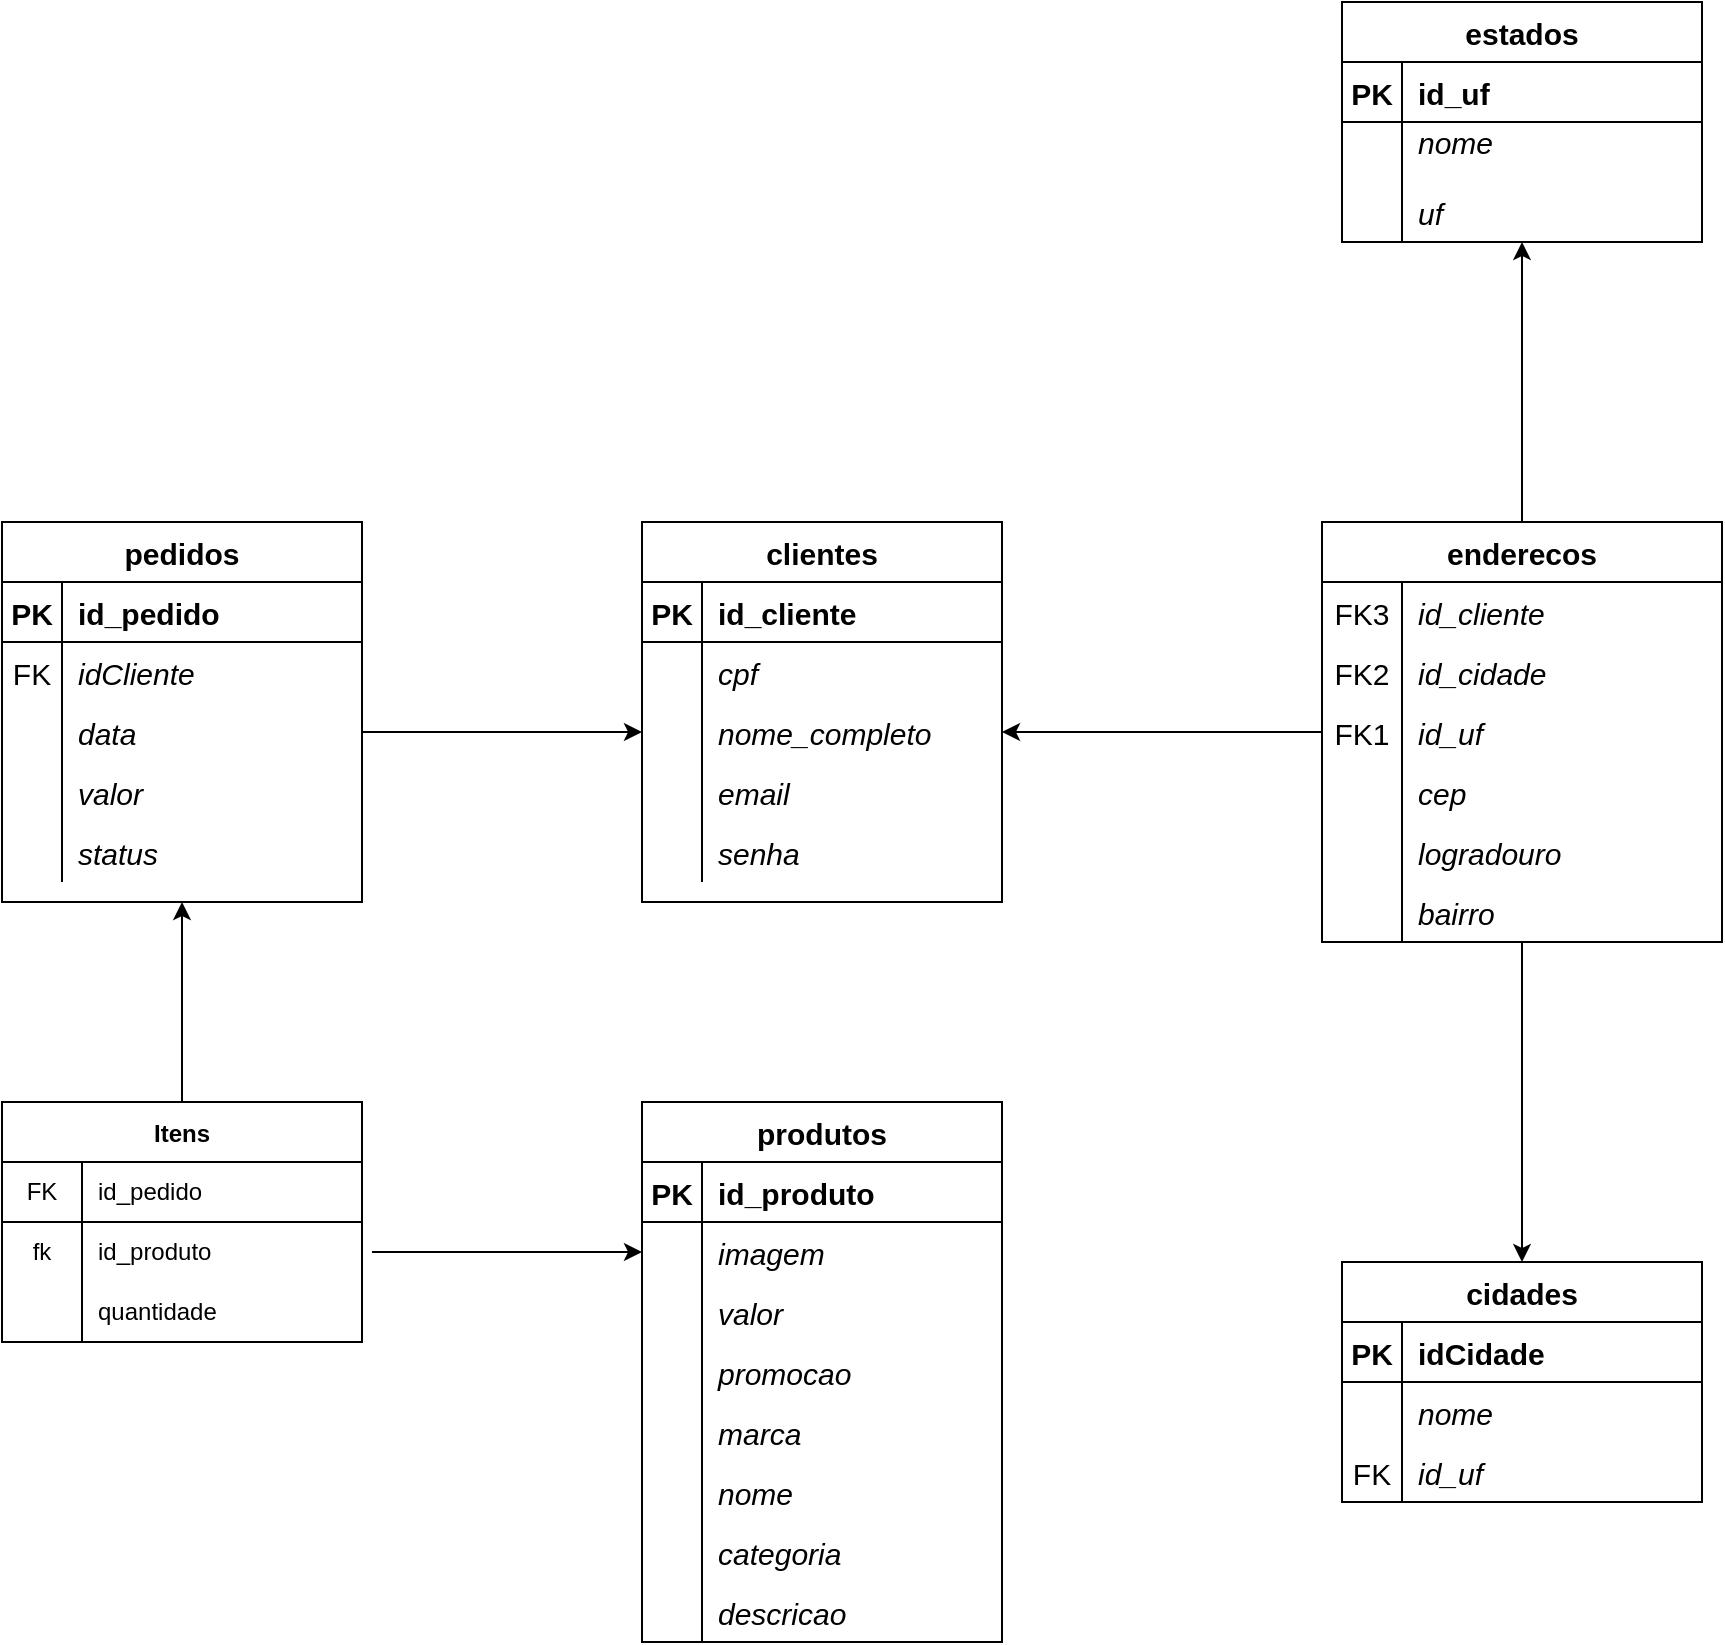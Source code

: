<mxfile version="15.7.0" type="device"><diagram id="1cuwCjvPOp7W_ReC7ont" name="Page-1"><mxGraphModel dx="1422" dy="705" grid="1" gridSize="10" guides="1" tooltips="1" connect="1" arrows="1" fold="1" page="1" pageScale="1" pageWidth="1169" pageHeight="827" math="0" shadow="0"><root><mxCell id="0"/><mxCell id="1" parent="0"/><mxCell id="TSPPrujfKe_upHhjYZ7Q-1" value="clientes" style="shape=table;startSize=30;container=1;collapsible=1;childLayout=tableLayout;fixedRows=1;rowLines=0;fontStyle=1;align=center;resizeLast=1;fontSize=15;" parent="1" vertex="1"><mxGeometry x="520" y="260" width="180" height="190" as="geometry"/></mxCell><mxCell id="TSPPrujfKe_upHhjYZ7Q-2" value="" style="shape=partialRectangle;collapsible=0;dropTarget=0;pointerEvents=0;fillColor=none;top=0;left=0;bottom=1;right=0;points=[[0,0.5],[1,0.5]];portConstraint=eastwest;fontSize=15;fontStyle=1" parent="TSPPrujfKe_upHhjYZ7Q-1" vertex="1"><mxGeometry y="30" width="180" height="30" as="geometry"/></mxCell><mxCell id="TSPPrujfKe_upHhjYZ7Q-3" value="PK" style="shape=partialRectangle;connectable=0;fillColor=none;top=0;left=0;bottom=0;right=0;fontStyle=1;overflow=hidden;fontSize=15;" parent="TSPPrujfKe_upHhjYZ7Q-2" vertex="1"><mxGeometry width="30" height="30" as="geometry"><mxRectangle width="30" height="30" as="alternateBounds"/></mxGeometry></mxCell><mxCell id="TSPPrujfKe_upHhjYZ7Q-4" value="id_cliente" style="shape=partialRectangle;connectable=0;fillColor=none;top=0;left=0;bottom=0;right=0;align=left;spacingLeft=6;fontStyle=1;overflow=hidden;fontSize=15;" parent="TSPPrujfKe_upHhjYZ7Q-2" vertex="1"><mxGeometry x="30" width="150" height="30" as="geometry"><mxRectangle width="150" height="30" as="alternateBounds"/></mxGeometry></mxCell><mxCell id="TSPPrujfKe_upHhjYZ7Q-5" value="" style="shape=partialRectangle;collapsible=0;dropTarget=0;pointerEvents=0;fillColor=none;top=0;left=0;bottom=0;right=0;points=[[0,0.5],[1,0.5]];portConstraint=eastwest;fontSize=15;fontStyle=1" parent="TSPPrujfKe_upHhjYZ7Q-1" vertex="1"><mxGeometry y="60" width="180" height="30" as="geometry"/></mxCell><mxCell id="TSPPrujfKe_upHhjYZ7Q-6" value="" style="shape=partialRectangle;connectable=0;fillColor=none;top=0;left=0;bottom=0;right=0;editable=1;overflow=hidden;fontSize=15;fontStyle=1" parent="TSPPrujfKe_upHhjYZ7Q-5" vertex="1"><mxGeometry width="30" height="30" as="geometry"><mxRectangle width="30" height="30" as="alternateBounds"/></mxGeometry></mxCell><mxCell id="TSPPrujfKe_upHhjYZ7Q-7" value="cpf" style="shape=partialRectangle;connectable=0;fillColor=none;top=0;left=0;bottom=0;right=0;align=left;spacingLeft=6;overflow=hidden;fontSize=15;fontStyle=2" parent="TSPPrujfKe_upHhjYZ7Q-5" vertex="1"><mxGeometry x="30" width="150" height="30" as="geometry"><mxRectangle width="150" height="30" as="alternateBounds"/></mxGeometry></mxCell><mxCell id="TSPPrujfKe_upHhjYZ7Q-8" value="" style="shape=partialRectangle;collapsible=0;dropTarget=0;pointerEvents=0;fillColor=none;top=0;left=0;bottom=0;right=0;points=[[0,0.5],[1,0.5]];portConstraint=eastwest;fontSize=15;fontStyle=1" parent="TSPPrujfKe_upHhjYZ7Q-1" vertex="1"><mxGeometry y="90" width="180" height="30" as="geometry"/></mxCell><mxCell id="TSPPrujfKe_upHhjYZ7Q-9" value="" style="shape=partialRectangle;connectable=0;fillColor=none;top=0;left=0;bottom=0;right=0;editable=1;overflow=hidden;fontSize=15;fontStyle=1" parent="TSPPrujfKe_upHhjYZ7Q-8" vertex="1"><mxGeometry width="30" height="30" as="geometry"><mxRectangle width="30" height="30" as="alternateBounds"/></mxGeometry></mxCell><mxCell id="TSPPrujfKe_upHhjYZ7Q-10" value="nome_completo" style="shape=partialRectangle;connectable=0;fillColor=none;top=0;left=0;bottom=0;right=0;align=left;spacingLeft=6;overflow=hidden;fontSize=15;fontStyle=2" parent="TSPPrujfKe_upHhjYZ7Q-8" vertex="1"><mxGeometry x="30" width="150" height="30" as="geometry"><mxRectangle width="150" height="30" as="alternateBounds"/></mxGeometry></mxCell><mxCell id="TSPPrujfKe_upHhjYZ7Q-11" value="" style="shape=partialRectangle;collapsible=0;dropTarget=0;pointerEvents=0;fillColor=none;top=0;left=0;bottom=0;right=0;points=[[0,0.5],[1,0.5]];portConstraint=eastwest;fontSize=15;fontStyle=1" parent="TSPPrujfKe_upHhjYZ7Q-1" vertex="1"><mxGeometry y="120" width="180" height="30" as="geometry"/></mxCell><mxCell id="TSPPrujfKe_upHhjYZ7Q-12" value="" style="shape=partialRectangle;connectable=0;fillColor=none;top=0;left=0;bottom=0;right=0;editable=1;overflow=hidden;fontSize=15;fontStyle=1" parent="TSPPrujfKe_upHhjYZ7Q-11" vertex="1"><mxGeometry width="30" height="30" as="geometry"><mxRectangle width="30" height="30" as="alternateBounds"/></mxGeometry></mxCell><mxCell id="TSPPrujfKe_upHhjYZ7Q-13" value="email" style="shape=partialRectangle;connectable=0;fillColor=none;top=0;left=0;bottom=0;right=0;align=left;spacingLeft=6;overflow=hidden;fontSize=15;fontStyle=2" parent="TSPPrujfKe_upHhjYZ7Q-11" vertex="1"><mxGeometry x="30" width="150" height="30" as="geometry"><mxRectangle width="150" height="30" as="alternateBounds"/></mxGeometry></mxCell><mxCell id="TSPPrujfKe_upHhjYZ7Q-14" value="" style="shape=partialRectangle;collapsible=0;dropTarget=0;pointerEvents=0;fillColor=none;top=0;left=0;bottom=0;right=0;points=[[0,0.5],[1,0.5]];portConstraint=eastwest;fontSize=15;fontStyle=1" parent="TSPPrujfKe_upHhjYZ7Q-1" vertex="1"><mxGeometry y="150" width="180" height="30" as="geometry"/></mxCell><mxCell id="TSPPrujfKe_upHhjYZ7Q-15" value="" style="shape=partialRectangle;connectable=0;fillColor=none;top=0;left=0;bottom=0;right=0;editable=1;overflow=hidden;fontSize=15;fontStyle=1" parent="TSPPrujfKe_upHhjYZ7Q-14" vertex="1"><mxGeometry width="30" height="30" as="geometry"><mxRectangle width="30" height="30" as="alternateBounds"/></mxGeometry></mxCell><mxCell id="TSPPrujfKe_upHhjYZ7Q-16" value="senha" style="shape=partialRectangle;connectable=0;fillColor=none;top=0;left=0;bottom=0;right=0;align=left;spacingLeft=6;overflow=hidden;fontSize=15;fontStyle=2" parent="TSPPrujfKe_upHhjYZ7Q-14" vertex="1"><mxGeometry x="30" width="150" height="30" as="geometry"><mxRectangle width="150" height="30" as="alternateBounds"/></mxGeometry></mxCell><mxCell id="TSPPrujfKe_upHhjYZ7Q-20" value="enderecos" style="shape=table;startSize=30;container=1;collapsible=1;childLayout=tableLayout;fixedRows=1;rowLines=0;fontStyle=1;align=center;resizeLast=1;fontSize=15;" parent="1" vertex="1"><mxGeometry x="860" y="260" width="200" height="210" as="geometry"/></mxCell><mxCell id="TSPPrujfKe_upHhjYZ7Q-24" value="" style="shape=partialRectangle;collapsible=0;dropTarget=0;pointerEvents=0;fillColor=none;top=0;left=0;bottom=0;right=0;points=[[0,0.5],[1,0.5]];portConstraint=eastwest;fontSize=15;" parent="TSPPrujfKe_upHhjYZ7Q-20" vertex="1"><mxGeometry y="30" width="200" height="30" as="geometry"/></mxCell><mxCell id="TSPPrujfKe_upHhjYZ7Q-25" value="FK3" style="shape=partialRectangle;connectable=0;fillColor=none;top=0;left=0;bottom=0;right=0;editable=1;overflow=hidden;fontSize=15;" parent="TSPPrujfKe_upHhjYZ7Q-24" vertex="1"><mxGeometry width="40" height="30" as="geometry"><mxRectangle width="40" height="30" as="alternateBounds"/></mxGeometry></mxCell><mxCell id="TSPPrujfKe_upHhjYZ7Q-26" value="id_cliente" style="shape=partialRectangle;connectable=0;fillColor=none;top=0;left=0;bottom=0;right=0;align=left;spacingLeft=6;overflow=hidden;fontSize=15;fontStyle=2" parent="TSPPrujfKe_upHhjYZ7Q-24" vertex="1"><mxGeometry x="40" width="160" height="30" as="geometry"><mxRectangle width="160" height="30" as="alternateBounds"/></mxGeometry></mxCell><mxCell id="TSPPrujfKe_upHhjYZ7Q-27" value="" style="shape=partialRectangle;collapsible=0;dropTarget=0;pointerEvents=0;fillColor=none;top=0;left=0;bottom=0;right=0;points=[[0,0.5],[1,0.5]];portConstraint=eastwest;fontSize=15;" parent="TSPPrujfKe_upHhjYZ7Q-20" vertex="1"><mxGeometry y="60" width="200" height="30" as="geometry"/></mxCell><mxCell id="TSPPrujfKe_upHhjYZ7Q-28" value="FK2" style="shape=partialRectangle;connectable=0;fillColor=none;top=0;left=0;bottom=0;right=0;editable=1;overflow=hidden;fontSize=15;" parent="TSPPrujfKe_upHhjYZ7Q-27" vertex="1"><mxGeometry width="40" height="30" as="geometry"><mxRectangle width="40" height="30" as="alternateBounds"/></mxGeometry></mxCell><mxCell id="TSPPrujfKe_upHhjYZ7Q-29" value="id_cidade" style="shape=partialRectangle;connectable=0;fillColor=none;top=0;left=0;bottom=0;right=0;align=left;spacingLeft=6;overflow=hidden;fontSize=15;fontStyle=2" parent="TSPPrujfKe_upHhjYZ7Q-27" vertex="1"><mxGeometry x="40" width="160" height="30" as="geometry"><mxRectangle width="160" height="30" as="alternateBounds"/></mxGeometry></mxCell><mxCell id="TSPPrujfKe_upHhjYZ7Q-30" value="" style="shape=partialRectangle;collapsible=0;dropTarget=0;pointerEvents=0;fillColor=none;top=0;left=0;bottom=0;right=0;points=[[0,0.5],[1,0.5]];portConstraint=eastwest;fontSize=15;" parent="TSPPrujfKe_upHhjYZ7Q-20" vertex="1"><mxGeometry y="90" width="200" height="30" as="geometry"/></mxCell><mxCell id="TSPPrujfKe_upHhjYZ7Q-31" value="FK1" style="shape=partialRectangle;connectable=0;fillColor=none;top=0;left=0;bottom=0;right=0;editable=1;overflow=hidden;fontSize=15;" parent="TSPPrujfKe_upHhjYZ7Q-30" vertex="1"><mxGeometry width="40" height="30" as="geometry"><mxRectangle width="40" height="30" as="alternateBounds"/></mxGeometry></mxCell><mxCell id="TSPPrujfKe_upHhjYZ7Q-32" value="id_uf" style="shape=partialRectangle;connectable=0;fillColor=none;top=0;left=0;bottom=0;right=0;align=left;spacingLeft=6;overflow=hidden;fontSize=15;fontStyle=2" parent="TSPPrujfKe_upHhjYZ7Q-30" vertex="1"><mxGeometry x="40" width="160" height="30" as="geometry"><mxRectangle width="160" height="30" as="alternateBounds"/></mxGeometry></mxCell><mxCell id="TSPPrujfKe_upHhjYZ7Q-33" value="" style="shape=partialRectangle;collapsible=0;dropTarget=0;pointerEvents=0;fillColor=none;top=0;left=0;bottom=0;right=0;points=[[0,0.5],[1,0.5]];portConstraint=eastwest;fontSize=15;" parent="TSPPrujfKe_upHhjYZ7Q-20" vertex="1"><mxGeometry y="120" width="200" height="30" as="geometry"/></mxCell><mxCell id="TSPPrujfKe_upHhjYZ7Q-34" value="" style="shape=partialRectangle;connectable=0;fillColor=none;top=0;left=0;bottom=0;right=0;editable=1;overflow=hidden;fontSize=15;" parent="TSPPrujfKe_upHhjYZ7Q-33" vertex="1"><mxGeometry width="40" height="30" as="geometry"><mxRectangle width="40" height="30" as="alternateBounds"/></mxGeometry></mxCell><mxCell id="TSPPrujfKe_upHhjYZ7Q-35" value="cep" style="shape=partialRectangle;connectable=0;fillColor=none;top=0;left=0;bottom=0;right=0;align=left;spacingLeft=6;overflow=hidden;fontSize=15;fontStyle=2" parent="TSPPrujfKe_upHhjYZ7Q-33" vertex="1"><mxGeometry x="40" width="160" height="30" as="geometry"><mxRectangle width="160" height="30" as="alternateBounds"/></mxGeometry></mxCell><mxCell id="TSPPrujfKe_upHhjYZ7Q-36" value="" style="shape=partialRectangle;collapsible=0;dropTarget=0;pointerEvents=0;fillColor=none;top=0;left=0;bottom=0;right=0;points=[[0,0.5],[1,0.5]];portConstraint=eastwest;fontSize=15;" parent="TSPPrujfKe_upHhjYZ7Q-20" vertex="1"><mxGeometry y="150" width="200" height="30" as="geometry"/></mxCell><mxCell id="TSPPrujfKe_upHhjYZ7Q-37" value="" style="shape=partialRectangle;connectable=0;fillColor=none;top=0;left=0;bottom=0;right=0;editable=1;overflow=hidden;fontSize=15;" parent="TSPPrujfKe_upHhjYZ7Q-36" vertex="1"><mxGeometry width="40" height="30" as="geometry"><mxRectangle width="40" height="30" as="alternateBounds"/></mxGeometry></mxCell><mxCell id="TSPPrujfKe_upHhjYZ7Q-38" value="logradouro" style="shape=partialRectangle;connectable=0;fillColor=none;top=0;left=0;bottom=0;right=0;align=left;spacingLeft=6;overflow=hidden;fontSize=15;fontStyle=2" parent="TSPPrujfKe_upHhjYZ7Q-36" vertex="1"><mxGeometry x="40" width="160" height="30" as="geometry"><mxRectangle width="160" height="30" as="alternateBounds"/></mxGeometry></mxCell><mxCell id="TSPPrujfKe_upHhjYZ7Q-21" value="" style="shape=partialRectangle;collapsible=0;dropTarget=0;pointerEvents=0;fillColor=none;top=0;left=0;bottom=1;right=0;points=[[0,0.5],[1,0.5]];portConstraint=eastwest;fontSize=15;" parent="TSPPrujfKe_upHhjYZ7Q-20" vertex="1"><mxGeometry y="180" width="200" height="30" as="geometry"/></mxCell><mxCell id="TSPPrujfKe_upHhjYZ7Q-22" value="" style="shape=partialRectangle;connectable=0;fillColor=none;top=0;left=0;bottom=0;right=0;fontStyle=1;overflow=hidden;fontSize=15;" parent="TSPPrujfKe_upHhjYZ7Q-21" vertex="1"><mxGeometry width="40" height="30" as="geometry"><mxRectangle width="40" height="30" as="alternateBounds"/></mxGeometry></mxCell><mxCell id="TSPPrujfKe_upHhjYZ7Q-23" value="bairro" style="shape=partialRectangle;connectable=0;fillColor=none;top=0;left=0;bottom=0;right=0;align=left;spacingLeft=6;fontStyle=2;overflow=hidden;fontSize=15;" parent="TSPPrujfKe_upHhjYZ7Q-21" vertex="1"><mxGeometry x="40" width="160" height="30" as="geometry"><mxRectangle width="160" height="30" as="alternateBounds"/></mxGeometry></mxCell><mxCell id="TSPPrujfKe_upHhjYZ7Q-42" value="estados" style="shape=table;startSize=30;container=1;collapsible=1;childLayout=tableLayout;fixedRows=1;rowLines=0;fontStyle=1;align=center;resizeLast=1;fontSize=15;" parent="1" vertex="1"><mxGeometry x="870" width="180" height="120" as="geometry"/></mxCell><mxCell id="TSPPrujfKe_upHhjYZ7Q-43" value="" style="shape=partialRectangle;collapsible=0;dropTarget=0;pointerEvents=0;fillColor=none;top=0;left=0;bottom=1;right=0;points=[[0,0.5],[1,0.5]];portConstraint=eastwest;fontSize=15;" parent="TSPPrujfKe_upHhjYZ7Q-42" vertex="1"><mxGeometry y="30" width="180" height="30" as="geometry"/></mxCell><mxCell id="TSPPrujfKe_upHhjYZ7Q-44" value="PK" style="shape=partialRectangle;connectable=0;fillColor=none;top=0;left=0;bottom=0;right=0;fontStyle=1;overflow=hidden;fontSize=15;" parent="TSPPrujfKe_upHhjYZ7Q-43" vertex="1"><mxGeometry width="30" height="30" as="geometry"><mxRectangle width="30" height="30" as="alternateBounds"/></mxGeometry></mxCell><mxCell id="TSPPrujfKe_upHhjYZ7Q-45" value="id_uf    " style="shape=partialRectangle;connectable=0;fillColor=none;top=0;left=0;bottom=0;right=0;align=left;spacingLeft=6;fontStyle=1;overflow=hidden;fontSize=15;" parent="TSPPrujfKe_upHhjYZ7Q-43" vertex="1"><mxGeometry x="30" width="150" height="30" as="geometry"><mxRectangle width="150" height="30" as="alternateBounds"/></mxGeometry></mxCell><mxCell id="TSPPrujfKe_upHhjYZ7Q-46" value="" style="shape=partialRectangle;collapsible=0;dropTarget=0;pointerEvents=0;fillColor=none;top=0;left=0;bottom=0;right=0;points=[[0,0.5],[1,0.5]];portConstraint=eastwest;fontSize=15;" parent="TSPPrujfKe_upHhjYZ7Q-42" vertex="1"><mxGeometry y="60" width="180" height="30" as="geometry"/></mxCell><mxCell id="TSPPrujfKe_upHhjYZ7Q-47" value="" style="shape=partialRectangle;connectable=0;fillColor=none;top=0;left=0;bottom=0;right=0;editable=1;overflow=hidden;fontSize=15;" parent="TSPPrujfKe_upHhjYZ7Q-46" vertex="1"><mxGeometry width="30" height="30" as="geometry"><mxRectangle width="30" height="30" as="alternateBounds"/></mxGeometry></mxCell><mxCell id="TSPPrujfKe_upHhjYZ7Q-48" value="nome&#10;" style="shape=partialRectangle;connectable=0;fillColor=none;top=0;left=0;bottom=0;right=0;align=left;spacingLeft=6;overflow=hidden;fontSize=15;fontStyle=2" parent="TSPPrujfKe_upHhjYZ7Q-46" vertex="1"><mxGeometry x="30" width="150" height="30" as="geometry"><mxRectangle width="150" height="30" as="alternateBounds"/></mxGeometry></mxCell><mxCell id="iXOl1M4e0W3HrxTqUway-21" value="" style="shape=partialRectangle;collapsible=0;dropTarget=0;pointerEvents=0;fillColor=none;top=0;left=0;bottom=0;right=0;points=[[0,0.5],[1,0.5]];portConstraint=eastwest;fontSize=15;" parent="TSPPrujfKe_upHhjYZ7Q-42" vertex="1"><mxGeometry y="90" width="180" height="30" as="geometry"/></mxCell><mxCell id="iXOl1M4e0W3HrxTqUway-22" value="" style="shape=partialRectangle;connectable=0;fillColor=none;top=0;left=0;bottom=0;right=0;editable=1;overflow=hidden;fontSize=15;" parent="iXOl1M4e0W3HrxTqUway-21" vertex="1"><mxGeometry width="30" height="30" as="geometry"><mxRectangle width="30" height="30" as="alternateBounds"/></mxGeometry></mxCell><mxCell id="iXOl1M4e0W3HrxTqUway-23" value="uf" style="shape=partialRectangle;connectable=0;fillColor=none;top=0;left=0;bottom=0;right=0;align=left;spacingLeft=6;overflow=hidden;fontSize=15;fontStyle=2" parent="iXOl1M4e0W3HrxTqUway-21" vertex="1"><mxGeometry x="30" width="150" height="30" as="geometry"><mxRectangle width="150" height="30" as="alternateBounds"/></mxGeometry></mxCell><mxCell id="TSPPrujfKe_upHhjYZ7Q-55" value="cidades" style="shape=table;startSize=30;container=1;collapsible=1;childLayout=tableLayout;fixedRows=1;rowLines=0;fontStyle=1;align=center;resizeLast=1;fontSize=15;" parent="1" vertex="1"><mxGeometry x="870" y="630" width="180" height="120" as="geometry"/></mxCell><mxCell id="TSPPrujfKe_upHhjYZ7Q-56" value="" style="shape=partialRectangle;collapsible=0;dropTarget=0;pointerEvents=0;fillColor=none;top=0;left=0;bottom=1;right=0;points=[[0,0.5],[1,0.5]];portConstraint=eastwest;fontSize=15;" parent="TSPPrujfKe_upHhjYZ7Q-55" vertex="1"><mxGeometry y="30" width="180" height="30" as="geometry"/></mxCell><mxCell id="TSPPrujfKe_upHhjYZ7Q-57" value="PK" style="shape=partialRectangle;connectable=0;fillColor=none;top=0;left=0;bottom=0;right=0;fontStyle=1;overflow=hidden;fontSize=15;" parent="TSPPrujfKe_upHhjYZ7Q-56" vertex="1"><mxGeometry width="30" height="30" as="geometry"><mxRectangle width="30" height="30" as="alternateBounds"/></mxGeometry></mxCell><mxCell id="TSPPrujfKe_upHhjYZ7Q-58" value="idCidade" style="shape=partialRectangle;connectable=0;fillColor=none;top=0;left=0;bottom=0;right=0;align=left;spacingLeft=6;fontStyle=1;overflow=hidden;fontSize=15;" parent="TSPPrujfKe_upHhjYZ7Q-56" vertex="1"><mxGeometry x="30" width="150" height="30" as="geometry"><mxRectangle width="150" height="30" as="alternateBounds"/></mxGeometry></mxCell><mxCell id="TSPPrujfKe_upHhjYZ7Q-59" value="" style="shape=partialRectangle;collapsible=0;dropTarget=0;pointerEvents=0;fillColor=none;top=0;left=0;bottom=0;right=0;points=[[0,0.5],[1,0.5]];portConstraint=eastwest;fontSize=15;" parent="TSPPrujfKe_upHhjYZ7Q-55" vertex="1"><mxGeometry y="60" width="180" height="30" as="geometry"/></mxCell><mxCell id="TSPPrujfKe_upHhjYZ7Q-60" value="" style="shape=partialRectangle;connectable=0;fillColor=none;top=0;left=0;bottom=0;right=0;editable=1;overflow=hidden;fontSize=15;" parent="TSPPrujfKe_upHhjYZ7Q-59" vertex="1"><mxGeometry width="30" height="30" as="geometry"><mxRectangle width="30" height="30" as="alternateBounds"/></mxGeometry></mxCell><mxCell id="TSPPrujfKe_upHhjYZ7Q-61" value="nome" style="shape=partialRectangle;connectable=0;fillColor=none;top=0;left=0;bottom=0;right=0;align=left;spacingLeft=6;overflow=hidden;fontSize=15;fontStyle=2" parent="TSPPrujfKe_upHhjYZ7Q-59" vertex="1"><mxGeometry x="30" width="150" height="30" as="geometry"><mxRectangle width="150" height="30" as="alternateBounds"/></mxGeometry></mxCell><mxCell id="iXOl1M4e0W3HrxTqUway-33" value="" style="shape=partialRectangle;collapsible=0;dropTarget=0;pointerEvents=0;fillColor=none;top=0;left=0;bottom=0;right=0;points=[[0,0.5],[1,0.5]];portConstraint=eastwest;fontSize=15;" parent="TSPPrujfKe_upHhjYZ7Q-55" vertex="1"><mxGeometry y="90" width="180" height="30" as="geometry"/></mxCell><mxCell id="iXOl1M4e0W3HrxTqUway-34" value="FK" style="shape=partialRectangle;connectable=0;fillColor=none;top=0;left=0;bottom=0;right=0;editable=1;overflow=hidden;fontSize=15;" parent="iXOl1M4e0W3HrxTqUway-33" vertex="1"><mxGeometry width="30" height="30" as="geometry"><mxRectangle width="30" height="30" as="alternateBounds"/></mxGeometry></mxCell><mxCell id="iXOl1M4e0W3HrxTqUway-35" value="id_uf" style="shape=partialRectangle;connectable=0;fillColor=none;top=0;left=0;bottom=0;right=0;align=left;spacingLeft=6;overflow=hidden;fontSize=15;fontStyle=2" parent="iXOl1M4e0W3HrxTqUway-33" vertex="1"><mxGeometry x="30" width="150" height="30" as="geometry"><mxRectangle width="150" height="30" as="alternateBounds"/></mxGeometry></mxCell><mxCell id="TSPPrujfKe_upHhjYZ7Q-70" value="pedidos" style="shape=table;startSize=30;container=1;collapsible=1;childLayout=tableLayout;fixedRows=1;rowLines=0;fontStyle=1;align=center;resizeLast=1;fontSize=15;" parent="1" vertex="1"><mxGeometry x="200" y="260" width="180" height="190" as="geometry"/></mxCell><mxCell id="TSPPrujfKe_upHhjYZ7Q-71" value="" style="shape=partialRectangle;collapsible=0;dropTarget=0;pointerEvents=0;fillColor=none;top=0;left=0;bottom=1;right=0;points=[[0,0.5],[1,0.5]];portConstraint=eastwest;fontSize=15;" parent="TSPPrujfKe_upHhjYZ7Q-70" vertex="1"><mxGeometry y="30" width="180" height="30" as="geometry"/></mxCell><mxCell id="TSPPrujfKe_upHhjYZ7Q-72" value="PK" style="shape=partialRectangle;connectable=0;fillColor=none;top=0;left=0;bottom=0;right=0;fontStyle=1;overflow=hidden;fontSize=15;" parent="TSPPrujfKe_upHhjYZ7Q-71" vertex="1"><mxGeometry width="30" height="30" as="geometry"><mxRectangle width="30" height="30" as="alternateBounds"/></mxGeometry></mxCell><mxCell id="TSPPrujfKe_upHhjYZ7Q-73" value="id_pedido" style="shape=partialRectangle;connectable=0;fillColor=none;top=0;left=0;bottom=0;right=0;align=left;spacingLeft=6;fontStyle=1;overflow=hidden;fontSize=15;" parent="TSPPrujfKe_upHhjYZ7Q-71" vertex="1"><mxGeometry x="30" width="150" height="30" as="geometry"><mxRectangle width="150" height="30" as="alternateBounds"/></mxGeometry></mxCell><mxCell id="TSPPrujfKe_upHhjYZ7Q-74" value="" style="shape=partialRectangle;collapsible=0;dropTarget=0;pointerEvents=0;fillColor=none;top=0;left=0;bottom=0;right=0;points=[[0,0.5],[1,0.5]];portConstraint=eastwest;fontSize=15;" parent="TSPPrujfKe_upHhjYZ7Q-70" vertex="1"><mxGeometry y="60" width="180" height="30" as="geometry"/></mxCell><mxCell id="TSPPrujfKe_upHhjYZ7Q-75" value="FK" style="shape=partialRectangle;connectable=0;fillColor=none;top=0;left=0;bottom=0;right=0;editable=1;overflow=hidden;fontSize=15;" parent="TSPPrujfKe_upHhjYZ7Q-74" vertex="1"><mxGeometry width="30" height="30" as="geometry"><mxRectangle width="30" height="30" as="alternateBounds"/></mxGeometry></mxCell><mxCell id="TSPPrujfKe_upHhjYZ7Q-76" value="idCliente" style="shape=partialRectangle;connectable=0;fillColor=none;top=0;left=0;bottom=0;right=0;align=left;spacingLeft=6;overflow=hidden;fontSize=15;fontStyle=2" parent="TSPPrujfKe_upHhjYZ7Q-74" vertex="1"><mxGeometry x="30" width="150" height="30" as="geometry"><mxRectangle width="150" height="30" as="alternateBounds"/></mxGeometry></mxCell><mxCell id="TSPPrujfKe_upHhjYZ7Q-80" value="" style="shape=partialRectangle;collapsible=0;dropTarget=0;pointerEvents=0;fillColor=none;top=0;left=0;bottom=0;right=0;points=[[0,0.5],[1,0.5]];portConstraint=eastwest;fontSize=15;" parent="TSPPrujfKe_upHhjYZ7Q-70" vertex="1"><mxGeometry y="90" width="180" height="30" as="geometry"/></mxCell><mxCell id="TSPPrujfKe_upHhjYZ7Q-81" value="" style="shape=partialRectangle;connectable=0;fillColor=none;top=0;left=0;bottom=0;right=0;editable=1;overflow=hidden;fontSize=15;" parent="TSPPrujfKe_upHhjYZ7Q-80" vertex="1"><mxGeometry width="30" height="30" as="geometry"><mxRectangle width="30" height="30" as="alternateBounds"/></mxGeometry></mxCell><mxCell id="TSPPrujfKe_upHhjYZ7Q-82" value="data" style="shape=partialRectangle;connectable=0;fillColor=none;top=0;left=0;bottom=0;right=0;align=left;spacingLeft=6;overflow=hidden;fontSize=15;fontStyle=2" parent="TSPPrujfKe_upHhjYZ7Q-80" vertex="1"><mxGeometry x="30" width="150" height="30" as="geometry"><mxRectangle width="150" height="30" as="alternateBounds"/></mxGeometry></mxCell><mxCell id="TSPPrujfKe_upHhjYZ7Q-83" value="" style="shape=partialRectangle;collapsible=0;dropTarget=0;pointerEvents=0;fillColor=none;top=0;left=0;bottom=0;right=0;points=[[0,0.5],[1,0.5]];portConstraint=eastwest;fontSize=15;" parent="TSPPrujfKe_upHhjYZ7Q-70" vertex="1"><mxGeometry y="120" width="180" height="30" as="geometry"/></mxCell><mxCell id="TSPPrujfKe_upHhjYZ7Q-84" value="" style="shape=partialRectangle;connectable=0;fillColor=none;top=0;left=0;bottom=0;right=0;editable=1;overflow=hidden;fontSize=15;" parent="TSPPrujfKe_upHhjYZ7Q-83" vertex="1"><mxGeometry width="30" height="30" as="geometry"><mxRectangle width="30" height="30" as="alternateBounds"/></mxGeometry></mxCell><mxCell id="TSPPrujfKe_upHhjYZ7Q-85" value="valor" style="shape=partialRectangle;connectable=0;fillColor=none;top=0;left=0;bottom=0;right=0;align=left;spacingLeft=6;overflow=hidden;fontSize=15;fontStyle=2" parent="TSPPrujfKe_upHhjYZ7Q-83" vertex="1"><mxGeometry x="30" width="150" height="30" as="geometry"><mxRectangle width="150" height="30" as="alternateBounds"/></mxGeometry></mxCell><mxCell id="TSPPrujfKe_upHhjYZ7Q-77" value="" style="shape=partialRectangle;collapsible=0;dropTarget=0;pointerEvents=0;fillColor=none;top=0;left=0;bottom=0;right=0;points=[[0,0.5],[1,0.5]];portConstraint=eastwest;fontSize=15;" parent="TSPPrujfKe_upHhjYZ7Q-70" vertex="1"><mxGeometry y="150" width="180" height="30" as="geometry"/></mxCell><mxCell id="TSPPrujfKe_upHhjYZ7Q-78" value="" style="shape=partialRectangle;connectable=0;fillColor=none;top=0;left=0;bottom=0;right=0;editable=1;overflow=hidden;fontSize=15;" parent="TSPPrujfKe_upHhjYZ7Q-77" vertex="1"><mxGeometry width="30" height="30" as="geometry"><mxRectangle width="30" height="30" as="alternateBounds"/></mxGeometry></mxCell><mxCell id="TSPPrujfKe_upHhjYZ7Q-79" value="status" style="shape=partialRectangle;connectable=0;fillColor=none;top=0;left=0;bottom=0;right=0;align=left;spacingLeft=6;overflow=hidden;fontSize=15;fontStyle=2" parent="TSPPrujfKe_upHhjYZ7Q-77" vertex="1"><mxGeometry x="30" width="150" height="30" as="geometry"><mxRectangle width="150" height="30" as="alternateBounds"/></mxGeometry></mxCell><mxCell id="TSPPrujfKe_upHhjYZ7Q-99" value="produtos" style="shape=table;startSize=30;container=1;collapsible=1;childLayout=tableLayout;fixedRows=1;rowLines=0;fontStyle=1;align=center;resizeLast=1;fontSize=15;" parent="1" vertex="1"><mxGeometry x="520" y="550" width="180" height="270" as="geometry"/></mxCell><mxCell id="TSPPrujfKe_upHhjYZ7Q-100" value="" style="shape=partialRectangle;collapsible=0;dropTarget=0;pointerEvents=0;fillColor=none;top=0;left=0;bottom=1;right=0;points=[[0,0.5],[1,0.5]];portConstraint=eastwest;fontSize=15;" parent="TSPPrujfKe_upHhjYZ7Q-99" vertex="1"><mxGeometry y="30" width="180" height="30" as="geometry"/></mxCell><mxCell id="TSPPrujfKe_upHhjYZ7Q-101" value="PK" style="shape=partialRectangle;connectable=0;fillColor=none;top=0;left=0;bottom=0;right=0;fontStyle=1;overflow=hidden;fontSize=15;" parent="TSPPrujfKe_upHhjYZ7Q-100" vertex="1"><mxGeometry width="30" height="30" as="geometry"><mxRectangle width="30" height="30" as="alternateBounds"/></mxGeometry></mxCell><mxCell id="TSPPrujfKe_upHhjYZ7Q-102" value="id_produto" style="shape=partialRectangle;connectable=0;fillColor=none;top=0;left=0;bottom=0;right=0;align=left;spacingLeft=6;fontStyle=1;overflow=hidden;fontSize=15;" parent="TSPPrujfKe_upHhjYZ7Q-100" vertex="1"><mxGeometry x="30" width="150" height="30" as="geometry"><mxRectangle width="150" height="30" as="alternateBounds"/></mxGeometry></mxCell><mxCell id="TSPPrujfKe_upHhjYZ7Q-103" value="" style="shape=partialRectangle;collapsible=0;dropTarget=0;pointerEvents=0;fillColor=none;top=0;left=0;bottom=0;right=0;points=[[0,0.5],[1,0.5]];portConstraint=eastwest;fontSize=15;" parent="TSPPrujfKe_upHhjYZ7Q-99" vertex="1"><mxGeometry y="60" width="180" height="30" as="geometry"/></mxCell><mxCell id="TSPPrujfKe_upHhjYZ7Q-104" value="" style="shape=partialRectangle;connectable=0;fillColor=none;top=0;left=0;bottom=0;right=0;editable=1;overflow=hidden;fontSize=15;" parent="TSPPrujfKe_upHhjYZ7Q-103" vertex="1"><mxGeometry width="30" height="30" as="geometry"><mxRectangle width="30" height="30" as="alternateBounds"/></mxGeometry></mxCell><mxCell id="TSPPrujfKe_upHhjYZ7Q-105" value="imagem" style="shape=partialRectangle;connectable=0;fillColor=none;top=0;left=0;bottom=0;right=0;align=left;spacingLeft=6;overflow=hidden;fontSize=15;fontStyle=2" parent="TSPPrujfKe_upHhjYZ7Q-103" vertex="1"><mxGeometry x="30" width="150" height="30" as="geometry"><mxRectangle width="150" height="30" as="alternateBounds"/></mxGeometry></mxCell><mxCell id="TSPPrujfKe_upHhjYZ7Q-106" value="" style="shape=partialRectangle;collapsible=0;dropTarget=0;pointerEvents=0;fillColor=none;top=0;left=0;bottom=0;right=0;points=[[0,0.5],[1,0.5]];portConstraint=eastwest;fontSize=15;" parent="TSPPrujfKe_upHhjYZ7Q-99" vertex="1"><mxGeometry y="90" width="180" height="30" as="geometry"/></mxCell><mxCell id="TSPPrujfKe_upHhjYZ7Q-107" value="" style="shape=partialRectangle;connectable=0;fillColor=none;top=0;left=0;bottom=0;right=0;editable=1;overflow=hidden;fontSize=15;" parent="TSPPrujfKe_upHhjYZ7Q-106" vertex="1"><mxGeometry width="30" height="30" as="geometry"><mxRectangle width="30" height="30" as="alternateBounds"/></mxGeometry></mxCell><mxCell id="TSPPrujfKe_upHhjYZ7Q-108" value="valor" style="shape=partialRectangle;connectable=0;fillColor=none;top=0;left=0;bottom=0;right=0;align=left;spacingLeft=6;overflow=hidden;fontSize=15;fontStyle=2" parent="TSPPrujfKe_upHhjYZ7Q-106" vertex="1"><mxGeometry x="30" width="150" height="30" as="geometry"><mxRectangle width="150" height="30" as="alternateBounds"/></mxGeometry></mxCell><mxCell id="TSPPrujfKe_upHhjYZ7Q-109" value="" style="shape=partialRectangle;collapsible=0;dropTarget=0;pointerEvents=0;fillColor=none;top=0;left=0;bottom=0;right=0;points=[[0,0.5],[1,0.5]];portConstraint=eastwest;fontSize=15;" parent="TSPPrujfKe_upHhjYZ7Q-99" vertex="1"><mxGeometry y="120" width="180" height="30" as="geometry"/></mxCell><mxCell id="TSPPrujfKe_upHhjYZ7Q-110" value="" style="shape=partialRectangle;connectable=0;fillColor=none;top=0;left=0;bottom=0;right=0;editable=1;overflow=hidden;fontSize=15;" parent="TSPPrujfKe_upHhjYZ7Q-109" vertex="1"><mxGeometry width="30" height="30" as="geometry"><mxRectangle width="30" height="30" as="alternateBounds"/></mxGeometry></mxCell><mxCell id="TSPPrujfKe_upHhjYZ7Q-111" value="promocao" style="shape=partialRectangle;connectable=0;fillColor=none;top=0;left=0;bottom=0;right=0;align=left;spacingLeft=6;overflow=hidden;fontSize=15;fontStyle=2" parent="TSPPrujfKe_upHhjYZ7Q-109" vertex="1"><mxGeometry x="30" width="150" height="30" as="geometry"><mxRectangle width="150" height="30" as="alternateBounds"/></mxGeometry></mxCell><mxCell id="TSPPrujfKe_upHhjYZ7Q-112" value="" style="shape=partialRectangle;collapsible=0;dropTarget=0;pointerEvents=0;fillColor=none;top=0;left=0;bottom=0;right=0;points=[[0,0.5],[1,0.5]];portConstraint=eastwest;fontSize=15;" parent="TSPPrujfKe_upHhjYZ7Q-99" vertex="1"><mxGeometry y="150" width="180" height="30" as="geometry"/></mxCell><mxCell id="TSPPrujfKe_upHhjYZ7Q-113" value="" style="shape=partialRectangle;connectable=0;fillColor=none;top=0;left=0;bottom=0;right=0;editable=1;overflow=hidden;fontSize=15;" parent="TSPPrujfKe_upHhjYZ7Q-112" vertex="1"><mxGeometry width="30" height="30" as="geometry"><mxRectangle width="30" height="30" as="alternateBounds"/></mxGeometry></mxCell><mxCell id="TSPPrujfKe_upHhjYZ7Q-114" value="marca" style="shape=partialRectangle;connectable=0;fillColor=none;top=0;left=0;bottom=0;right=0;align=left;spacingLeft=6;overflow=hidden;fontSize=15;fontStyle=2" parent="TSPPrujfKe_upHhjYZ7Q-112" vertex="1"><mxGeometry x="30" width="150" height="30" as="geometry"><mxRectangle width="150" height="30" as="alternateBounds"/></mxGeometry></mxCell><mxCell id="TSPPrujfKe_upHhjYZ7Q-115" value="" style="shape=partialRectangle;collapsible=0;dropTarget=0;pointerEvents=0;fillColor=none;top=0;left=0;bottom=0;right=0;points=[[0,0.5],[1,0.5]];portConstraint=eastwest;fontSize=15;" parent="TSPPrujfKe_upHhjYZ7Q-99" vertex="1"><mxGeometry y="180" width="180" height="30" as="geometry"/></mxCell><mxCell id="TSPPrujfKe_upHhjYZ7Q-116" value="" style="shape=partialRectangle;connectable=0;fillColor=none;top=0;left=0;bottom=0;right=0;editable=1;overflow=hidden;fontSize=15;" parent="TSPPrujfKe_upHhjYZ7Q-115" vertex="1"><mxGeometry width="30" height="30" as="geometry"><mxRectangle width="30" height="30" as="alternateBounds"/></mxGeometry></mxCell><mxCell id="TSPPrujfKe_upHhjYZ7Q-117" value="nome" style="shape=partialRectangle;connectable=0;fillColor=none;top=0;left=0;bottom=0;right=0;align=left;spacingLeft=6;overflow=hidden;fontSize=15;fontStyle=2" parent="TSPPrujfKe_upHhjYZ7Q-115" vertex="1"><mxGeometry x="30" width="150" height="30" as="geometry"><mxRectangle width="150" height="30" as="alternateBounds"/></mxGeometry></mxCell><mxCell id="iXOl1M4e0W3HrxTqUway-36" value="" style="shape=partialRectangle;collapsible=0;dropTarget=0;pointerEvents=0;fillColor=none;top=0;left=0;bottom=0;right=0;points=[[0,0.5],[1,0.5]];portConstraint=eastwest;fontSize=15;" parent="TSPPrujfKe_upHhjYZ7Q-99" vertex="1"><mxGeometry y="210" width="180" height="30" as="geometry"/></mxCell><mxCell id="iXOl1M4e0W3HrxTqUway-37" value="" style="shape=partialRectangle;connectable=0;fillColor=none;top=0;left=0;bottom=0;right=0;editable=1;overflow=hidden;fontSize=15;" parent="iXOl1M4e0W3HrxTqUway-36" vertex="1"><mxGeometry width="30" height="30" as="geometry"><mxRectangle width="30" height="30" as="alternateBounds"/></mxGeometry></mxCell><mxCell id="iXOl1M4e0W3HrxTqUway-38" value="categoria" style="shape=partialRectangle;connectable=0;fillColor=none;top=0;left=0;bottom=0;right=0;align=left;spacingLeft=6;overflow=hidden;fontSize=15;fontStyle=2" parent="iXOl1M4e0W3HrxTqUway-36" vertex="1"><mxGeometry x="30" width="150" height="30" as="geometry"><mxRectangle width="150" height="30" as="alternateBounds"/></mxGeometry></mxCell><mxCell id="iXOl1M4e0W3HrxTqUway-39" value="" style="shape=partialRectangle;collapsible=0;dropTarget=0;pointerEvents=0;fillColor=none;top=0;left=0;bottom=0;right=0;points=[[0,0.5],[1,0.5]];portConstraint=eastwest;fontSize=15;" parent="TSPPrujfKe_upHhjYZ7Q-99" vertex="1"><mxGeometry y="240" width="180" height="30" as="geometry"/></mxCell><mxCell id="iXOl1M4e0W3HrxTqUway-40" value="" style="shape=partialRectangle;connectable=0;fillColor=none;top=0;left=0;bottom=0;right=0;editable=1;overflow=hidden;fontSize=15;" parent="iXOl1M4e0W3HrxTqUway-39" vertex="1"><mxGeometry width="30" height="30" as="geometry"><mxRectangle width="30" height="30" as="alternateBounds"/></mxGeometry></mxCell><mxCell id="iXOl1M4e0W3HrxTqUway-41" value="descricao" style="shape=partialRectangle;connectable=0;fillColor=none;top=0;left=0;bottom=0;right=0;align=left;spacingLeft=6;overflow=hidden;fontSize=15;fontStyle=2" parent="iXOl1M4e0W3HrxTqUway-39" vertex="1"><mxGeometry x="30" width="150" height="30" as="geometry"><mxRectangle width="150" height="30" as="alternateBounds"/></mxGeometry></mxCell><mxCell id="TSPPrujfKe_upHhjYZ7Q-118" value="" style="endArrow=classic;html=1;rounded=0;fontSize=15;exitX=0;exitY=0.5;exitDx=0;exitDy=0;entryX=1;entryY=0.5;entryDx=0;entryDy=0;" parent="1" source="TSPPrujfKe_upHhjYZ7Q-30" target="TSPPrujfKe_upHhjYZ7Q-8" edge="1"><mxGeometry width="50" height="50" relative="1" as="geometry"><mxPoint x="240" y="560" as="sourcePoint"/><mxPoint x="740" y="550" as="targetPoint"/></mxGeometry></mxCell><mxCell id="TSPPrujfKe_upHhjYZ7Q-119" value="" style="endArrow=classic;html=1;rounded=0;fontSize=15;exitX=0.5;exitY=0;exitDx=0;exitDy=0;" parent="1" source="TSPPrujfKe_upHhjYZ7Q-20" edge="1"><mxGeometry width="50" height="50" relative="1" as="geometry"><mxPoint x="970" y="290" as="sourcePoint"/><mxPoint x="960" y="120" as="targetPoint"/></mxGeometry></mxCell><mxCell id="TSPPrujfKe_upHhjYZ7Q-120" value="" style="endArrow=classic;html=1;rounded=0;fontSize=15;entryX=0.5;entryY=0;entryDx=0;entryDy=0;" parent="1" source="TSPPrujfKe_upHhjYZ7Q-21" target="TSPPrujfKe_upHhjYZ7Q-55" edge="1"><mxGeometry width="50" height="50" relative="1" as="geometry"><mxPoint x="940" y="630" as="sourcePoint"/><mxPoint x="990" y="580" as="targetPoint"/></mxGeometry></mxCell><mxCell id="TSPPrujfKe_upHhjYZ7Q-121" value="" style="endArrow=classic;html=1;rounded=0;fontSize=15;entryX=0;entryY=0.5;entryDx=0;entryDy=0;exitX=1;exitY=0.5;exitDx=0;exitDy=0;" parent="1" source="TSPPrujfKe_upHhjYZ7Q-80" target="TSPPrujfKe_upHhjYZ7Q-8" edge="1"><mxGeometry width="50" height="50" relative="1" as="geometry"><mxPoint x="410" y="430" as="sourcePoint"/><mxPoint x="460" y="380" as="targetPoint"/></mxGeometry></mxCell><mxCell id="TSPPrujfKe_upHhjYZ7Q-122" value="" style="endArrow=classic;html=1;rounded=0;fontSize=15;entryX=0;entryY=0.5;entryDx=0;entryDy=0;exitX=1;exitY=0.5;exitDx=0;exitDy=0;" parent="1" target="TSPPrujfKe_upHhjYZ7Q-103" edge="1"><mxGeometry width="50" height="50" relative="1" as="geometry"><mxPoint x="385" y="625" as="sourcePoint"/><mxPoint x="330" y="690" as="targetPoint"/></mxGeometry></mxCell><mxCell id="TSPPrujfKe_upHhjYZ7Q-123" value="" style="endArrow=classic;html=1;rounded=0;fontSize=15;entryX=0.5;entryY=1;entryDx=0;entryDy=0;exitX=0.5;exitY=0;exitDx=0;exitDy=0;" parent="1" target="TSPPrujfKe_upHhjYZ7Q-70" edge="1"><mxGeometry width="50" height="50" relative="1" as="geometry"><mxPoint x="290" y="550" as="sourcePoint"/><mxPoint x="290" y="480" as="targetPoint"/></mxGeometry></mxCell><mxCell id="iXOl1M4e0W3HrxTqUway-60" value="Itens" style="shape=table;startSize=30;container=1;collapsible=0;childLayout=tableLayout;fixedRows=1;rowLines=0;fontStyle=1;align=center;pointerEvents=1;" parent="1" vertex="1"><mxGeometry x="200" y="550" width="180" height="120" as="geometry"/></mxCell><mxCell id="iXOl1M4e0W3HrxTqUway-61" value="" style="shape=partialRectangle;html=1;whiteSpace=wrap;collapsible=0;dropTarget=0;pointerEvents=1;fillColor=none;top=0;left=0;bottom=1;right=0;points=[[0,0.5],[1,0.5]];portConstraint=eastwest;" parent="iXOl1M4e0W3HrxTqUway-60" vertex="1"><mxGeometry y="30" width="180" height="30" as="geometry"/></mxCell><mxCell id="iXOl1M4e0W3HrxTqUway-62" value="FK" style="shape=partialRectangle;html=1;whiteSpace=wrap;connectable=0;fillColor=none;top=0;left=0;bottom=0;right=0;overflow=hidden;pointerEvents=1;" parent="iXOl1M4e0W3HrxTqUway-61" vertex="1"><mxGeometry width="40" height="30" as="geometry"><mxRectangle width="40" height="30" as="alternateBounds"/></mxGeometry></mxCell><mxCell id="iXOl1M4e0W3HrxTqUway-63" value="id_pedido" style="shape=partialRectangle;html=1;whiteSpace=wrap;connectable=0;fillColor=none;top=0;left=0;bottom=0;right=0;align=left;spacingLeft=6;overflow=hidden;pointerEvents=1;" parent="iXOl1M4e0W3HrxTqUway-61" vertex="1"><mxGeometry x="40" width="140" height="30" as="geometry"><mxRectangle width="140" height="30" as="alternateBounds"/></mxGeometry></mxCell><mxCell id="iXOl1M4e0W3HrxTqUway-64" value="" style="shape=partialRectangle;html=1;whiteSpace=wrap;collapsible=0;dropTarget=0;pointerEvents=1;fillColor=none;top=0;left=0;bottom=0;right=0;points=[[0,0.5],[1,0.5]];portConstraint=eastwest;" parent="iXOl1M4e0W3HrxTqUway-60" vertex="1"><mxGeometry y="60" width="180" height="30" as="geometry"/></mxCell><mxCell id="iXOl1M4e0W3HrxTqUway-65" value="fk" style="shape=partialRectangle;html=1;whiteSpace=wrap;connectable=0;fillColor=none;top=0;left=0;bottom=0;right=0;overflow=hidden;pointerEvents=1;" parent="iXOl1M4e0W3HrxTqUway-64" vertex="1"><mxGeometry width="40" height="30" as="geometry"><mxRectangle width="40" height="30" as="alternateBounds"/></mxGeometry></mxCell><mxCell id="iXOl1M4e0W3HrxTqUway-66" value="id_produto" style="shape=partialRectangle;html=1;whiteSpace=wrap;connectable=0;fillColor=none;top=0;left=0;bottom=0;right=0;align=left;spacingLeft=6;overflow=hidden;pointerEvents=1;" parent="iXOl1M4e0W3HrxTqUway-64" vertex="1"><mxGeometry x="40" width="140" height="30" as="geometry"><mxRectangle width="140" height="30" as="alternateBounds"/></mxGeometry></mxCell><mxCell id="iXOl1M4e0W3HrxTqUway-67" value="" style="shape=partialRectangle;html=1;whiteSpace=wrap;collapsible=0;dropTarget=0;pointerEvents=1;fillColor=none;top=0;left=0;bottom=0;right=0;points=[[0,0.5],[1,0.5]];portConstraint=eastwest;" parent="iXOl1M4e0W3HrxTqUway-60" vertex="1"><mxGeometry y="90" width="180" height="30" as="geometry"/></mxCell><mxCell id="iXOl1M4e0W3HrxTqUway-68" value="" style="shape=partialRectangle;html=1;whiteSpace=wrap;connectable=0;fillColor=none;top=0;left=0;bottom=0;right=0;overflow=hidden;pointerEvents=1;" parent="iXOl1M4e0W3HrxTqUway-67" vertex="1"><mxGeometry width="40" height="30" as="geometry"><mxRectangle width="40" height="30" as="alternateBounds"/></mxGeometry></mxCell><mxCell id="iXOl1M4e0W3HrxTqUway-69" value="quantidade" style="shape=partialRectangle;html=1;whiteSpace=wrap;connectable=0;fillColor=none;top=0;left=0;bottom=0;right=0;align=left;spacingLeft=6;overflow=hidden;pointerEvents=1;" parent="iXOl1M4e0W3HrxTqUway-67" vertex="1"><mxGeometry x="40" width="140" height="30" as="geometry"><mxRectangle width="140" height="30" as="alternateBounds"/></mxGeometry></mxCell></root></mxGraphModel></diagram></mxfile>